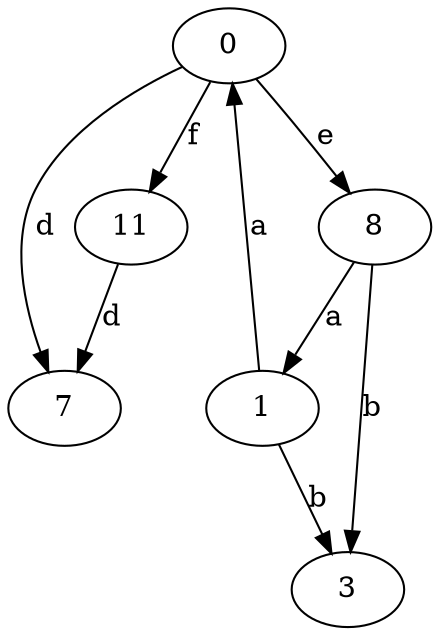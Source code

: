 strict digraph  {
0;
1;
3;
7;
8;
11;
0 -> 7  [label=d];
0 -> 8  [label=e];
0 -> 11  [label=f];
1 -> 0  [label=a];
1 -> 3  [label=b];
8 -> 1  [label=a];
8 -> 3  [label=b];
11 -> 7  [label=d];
}
